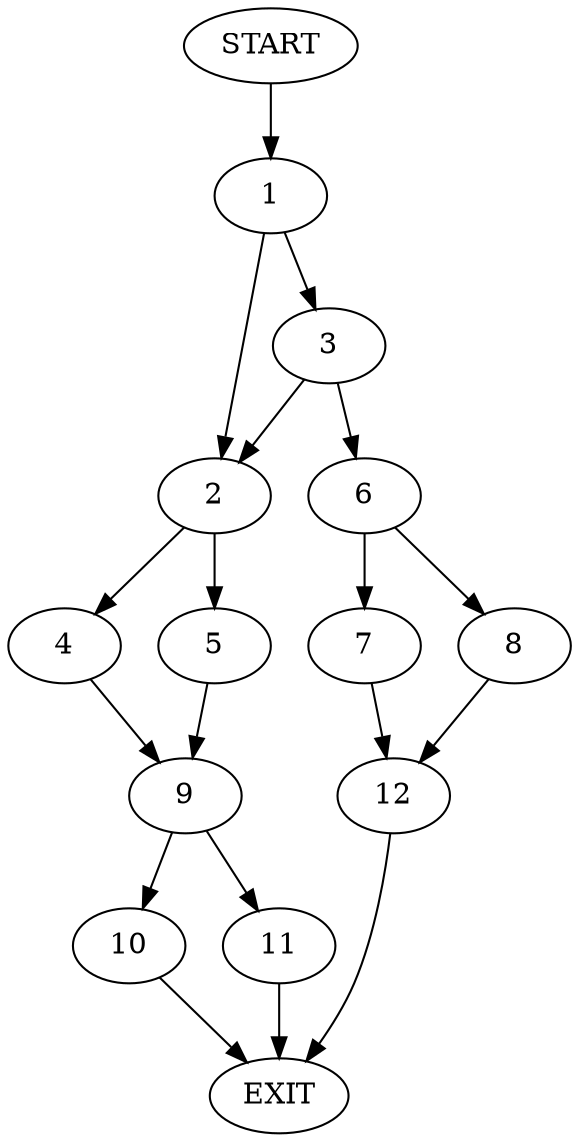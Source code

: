 digraph {
0 [label="START"]
13 [label="EXIT"]
0 -> 1
1 -> 2
1 -> 3
2 -> 4
2 -> 5
3 -> 2
3 -> 6
6 -> 7
6 -> 8
5 -> 9
4 -> 9
9 -> 10
9 -> 11
10 -> 13
11 -> 13
7 -> 12
8 -> 12
12 -> 13
}
